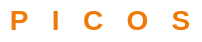 <mxfile version="24.8.3">
  <diagram name="Page-1" id="7DAjKrH0LfPsBHf6owdE">
    <mxGraphModel dx="187" dy="-149" grid="1" gridSize="10" guides="1" tooltips="1" connect="1" arrows="1" fold="1" page="1" pageScale="1" pageWidth="500" pageHeight="350" math="0" shadow="0">
      <root>
        <mxCell id="0" />
        <mxCell id="1" parent="0" />
        <mxCell id="LMMDELg8O4m6oDhh3x1k-1" value="P&amp;nbsp; &amp;nbsp;I&amp;nbsp; &amp;nbsp;C&amp;nbsp; &amp;nbsp;O&amp;nbsp; &amp;nbsp;S" style="text;html=1;align=center;verticalAlign=middle;whiteSpace=wrap;rounded=0;fontStyle=1;fontFamily=Helvetica;fillColor=none;fontColor=#ef7a08;strokeColor=none;fontSize=14;" parent="1" vertex="1">
          <mxGeometry x="190" y="480" width="100" height="20" as="geometry" />
        </mxCell>
      </root>
    </mxGraphModel>
  </diagram>
</mxfile>
